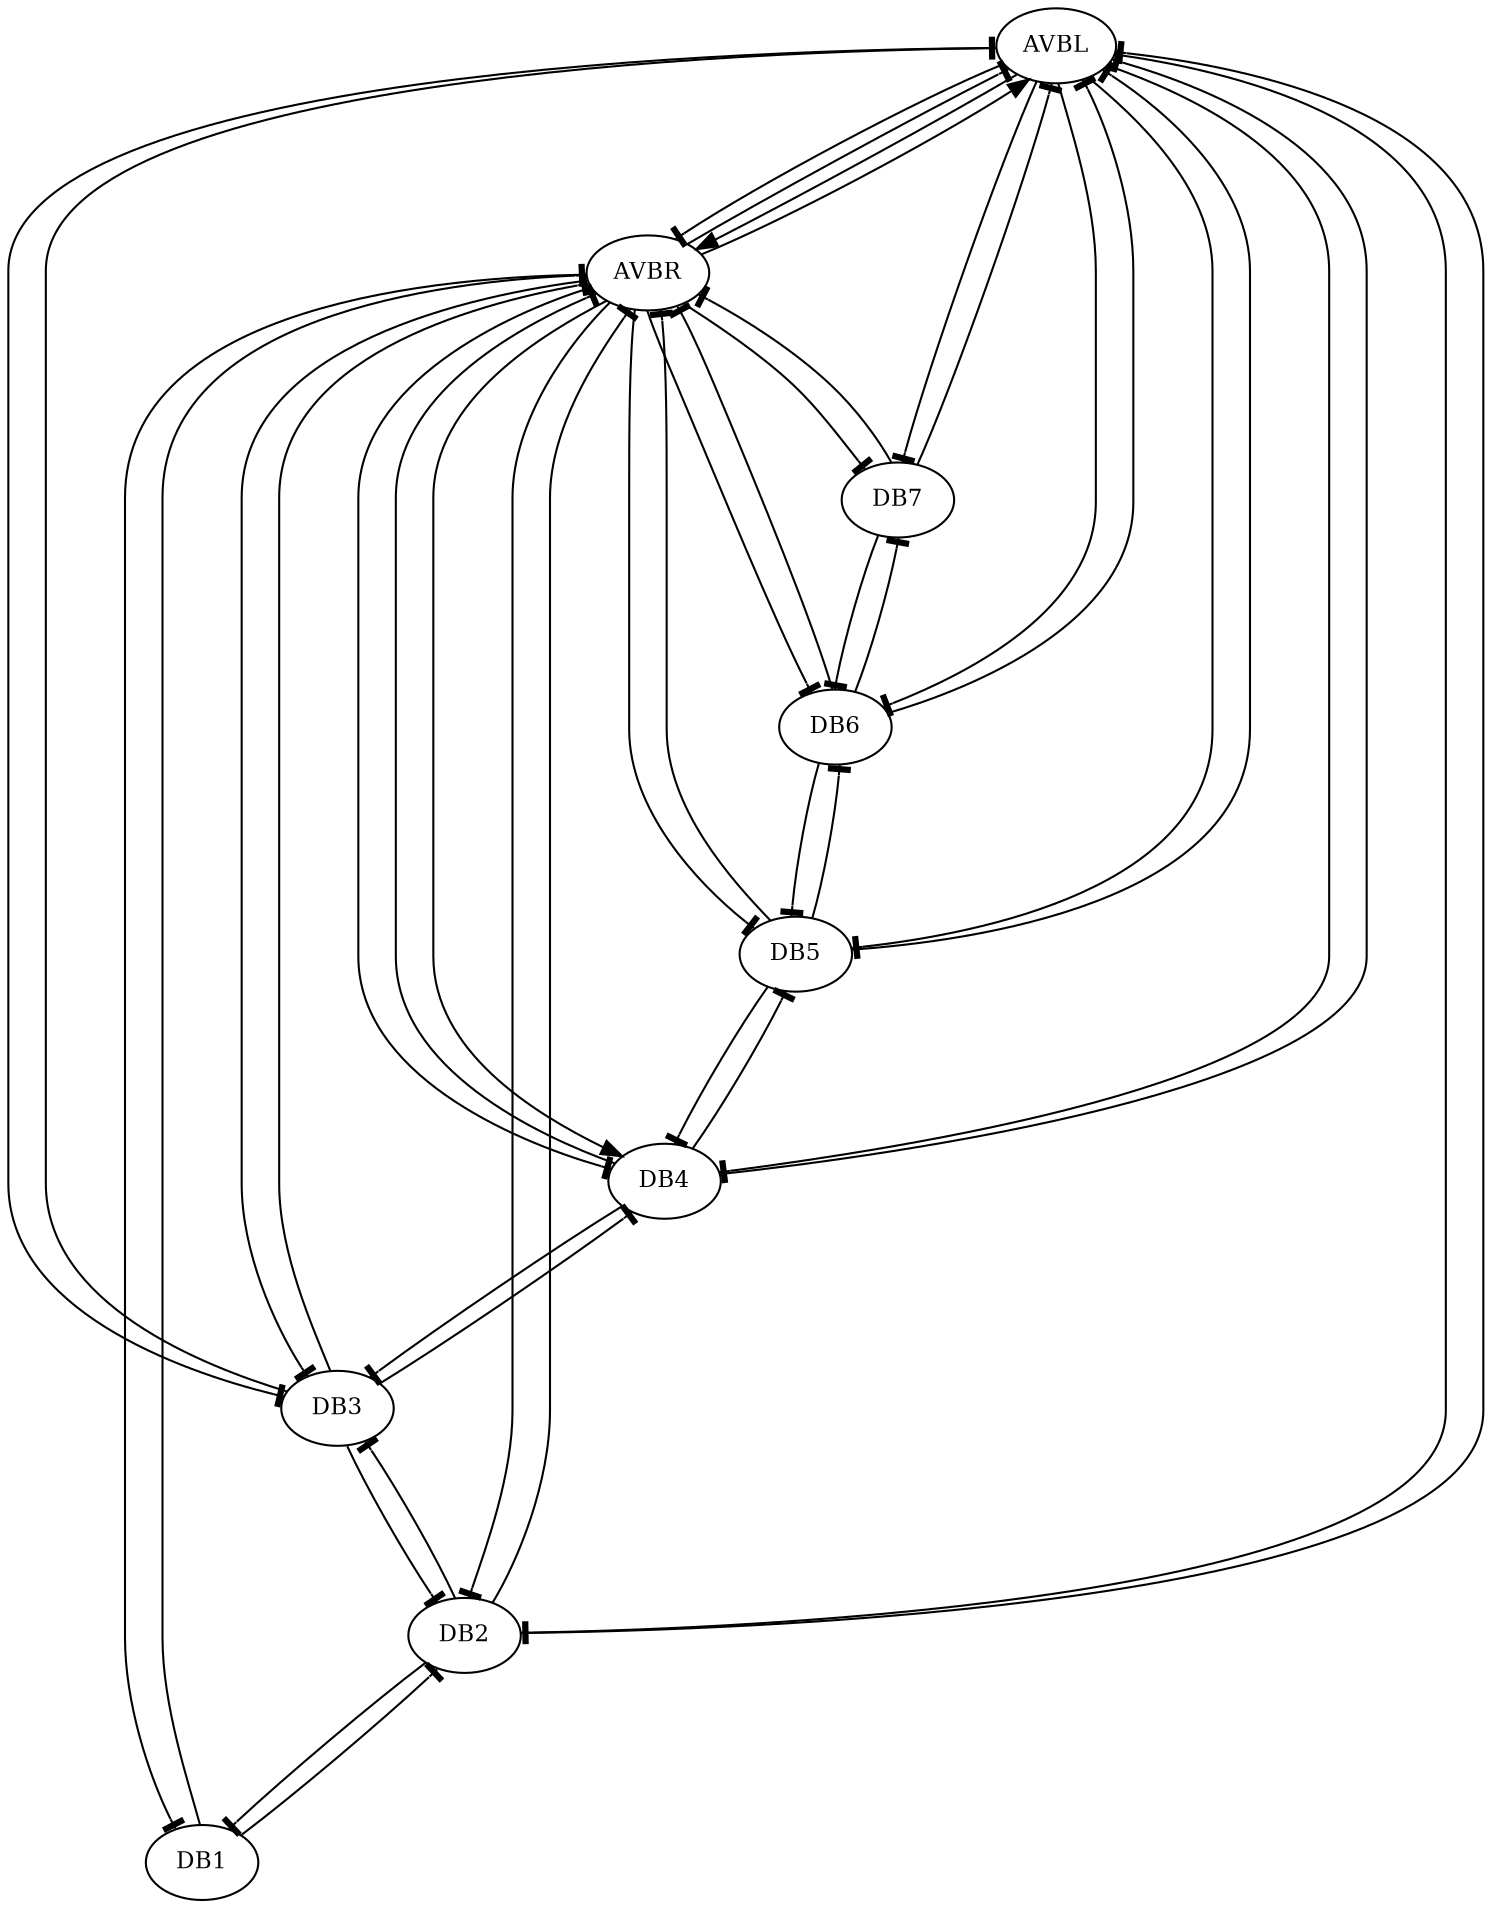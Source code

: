 digraph exp {
node [fontsize=11]; AVBL; AVBR; DB1; DB2; DB3; DB4; DB5; DB6; DB7; 
AVBL -> AVBR [minlen=2 arrowhead="tee"];
AVBL -> DB2 [minlen=2 arrowhead="tee"];
AVBL -> DB3 [minlen=2 arrowhead="tee"];
AVBL -> DB4 [minlen=2 arrowhead="tee"];
AVBL -> DB5 [minlen=2 arrowhead="tee"];
AVBL -> DB6 [minlen=2 arrowhead="tee"];
AVBL -> DB7 [minlen=2 arrowhead="tee"];
AVBR -> AVBL [minlen=2 arrowhead="tee"];
AVBR -> DB1 [minlen=2 arrowhead="tee"];
AVBR -> DB2 [minlen=2 arrowhead="tee"];
AVBR -> DB3 [minlen=2 arrowhead="tee"];
AVBR -> DB4 [minlen=2 arrowhead="tee"];
AVBR -> DB5 [minlen=2 arrowhead="tee"];
AVBR -> DB6 [minlen=2 arrowhead="tee"];
AVBR -> DB7 [minlen=2 arrowhead="tee"];
DB1 -> AVBR [minlen=2 arrowhead="tee"];
DB1 -> DB2 [minlen=2 arrowhead="tee"];
DB2 -> AVBL [minlen=2 arrowhead="tee"];
DB2 -> AVBR [minlen=2 arrowhead="tee"];
DB2 -> DB1 [minlen=2 arrowhead="tee"];
DB2 -> DB3 [minlen=2 arrowhead="tee"];
DB3 -> AVBL [minlen=2 arrowhead="tee"];
DB3 -> AVBR [minlen=2 arrowhead="tee"];
DB3 -> DB2 [minlen=2 arrowhead="tee"];
DB3 -> DB4 [minlen=2 arrowhead="tee"];
DB4 -> AVBL [minlen=2 arrowhead="tee"];
DB4 -> AVBR [minlen=2 arrowhead="tee"];
DB4 -> DB3 [minlen=2 arrowhead="tee"];
DB4 -> DB5 [minlen=2 arrowhead="tee"];
DB5 -> AVBL [minlen=2 arrowhead="tee"];
DB5 -> AVBR [minlen=2 arrowhead="tee"];
DB5 -> DB4 [minlen=2 arrowhead="tee"];
DB5 -> DB6 [minlen=2 arrowhead="tee"];
DB6 -> AVBL [minlen=2 arrowhead="tee"];
DB6 -> AVBR [minlen=2 arrowhead="tee"];
DB6 -> DB5 [minlen=2 arrowhead="tee"];
DB6 -> DB7 [minlen=2 arrowhead="tee"];
DB7 -> AVBL [minlen=2 arrowhead="tee"];
DB7 -> AVBR [minlen=2 arrowhead="tee"];
DB7 -> DB6 [minlen=2 arrowhead="tee"];
AVBL -> AVBR [minlen=2];
AVBR -> AVBL [minlen=2];
AVBR -> DB4 [minlen=2];
splines=true;sep="+25,25";overlap=false
fontsize=12;
}